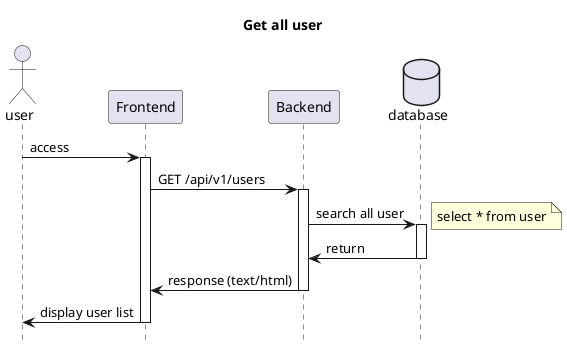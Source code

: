 @startuml Get all user
title Get all user

hide footbox
actor user
Participant Frontend as FE
Participant Backend as BE
database database as DB

user -> FE : access
activate FE

  FE -> BE : GET /api/v1/users
  activate BE

    BE -> DB : search all user
    activate DB
    note right
        select * from user
    end note
    DB -> BE : return
    deactivate DB

  BE -> FE : response (text/html)
  deactivate BE

FE -> user : display user list
deactivate FE

@enduml